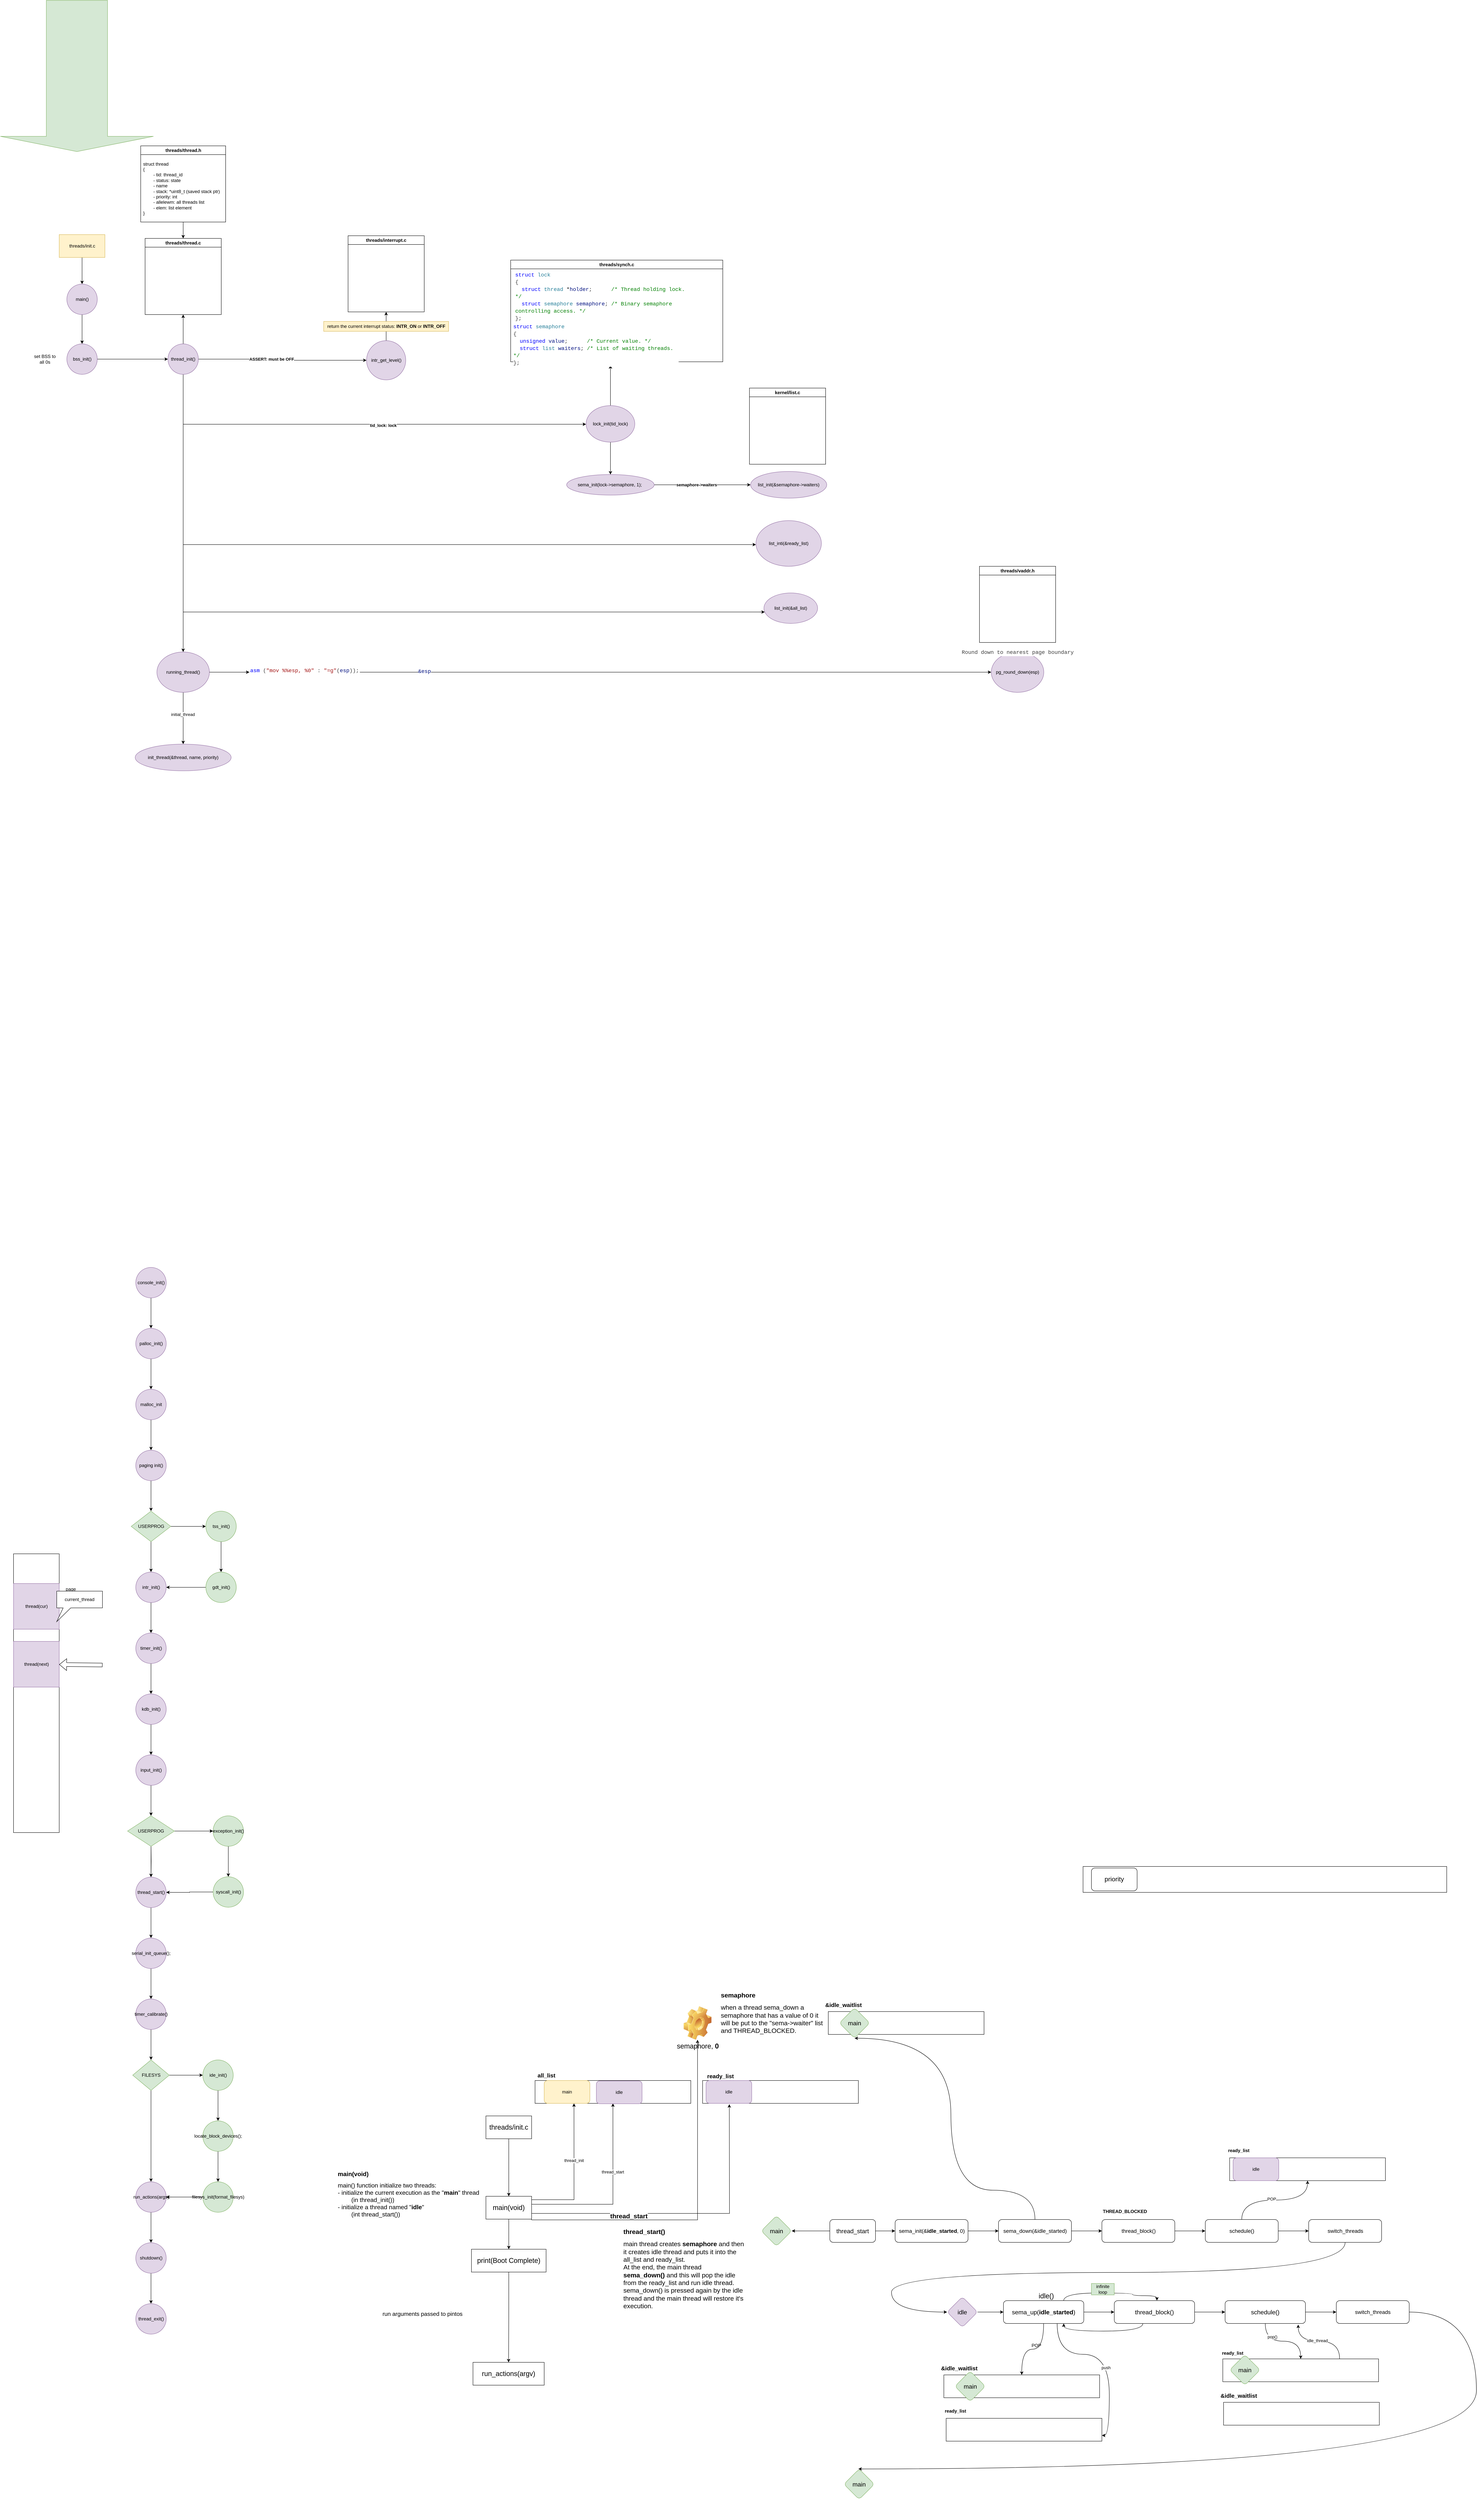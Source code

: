 <mxfile version="23.1.6" type="github">
  <diagram name="Page-1" id="PcCjMO9r_Gs7wmwGxHoW">
    <mxGraphModel dx="1126" dy="2634" grid="0" gridSize="10" guides="1" tooltips="1" connect="1" arrows="1" fold="1" page="1" pageScale="1" pageWidth="850" pageHeight="1100" math="0" shadow="0">
      <root>
        <mxCell id="0" />
        <mxCell id="1" parent="0" />
        <mxCell id="FCGbuUScSJxh_kCyRAzt-3" value="" style="edgeStyle=orthogonalEdgeStyle;rounded=0;orthogonalLoop=1;jettySize=auto;html=1;" parent="1" source="FCGbuUScSJxh_kCyRAzt-1" target="FCGbuUScSJxh_kCyRAzt-2" edge="1">
          <mxGeometry relative="1" as="geometry" />
        </mxCell>
        <mxCell id="FCGbuUScSJxh_kCyRAzt-1" value="threads/init.c" style="rounded=0;whiteSpace=wrap;html=1;fillColor=#fff2cc;strokeColor=#d6b656;" parent="1" vertex="1">
          <mxGeometry x="223.5" y="140" width="120" height="60" as="geometry" />
        </mxCell>
        <mxCell id="FCGbuUScSJxh_kCyRAzt-14" value="" style="edgeStyle=orthogonalEdgeStyle;rounded=0;orthogonalLoop=1;jettySize=auto;html=1;" parent="1" source="FCGbuUScSJxh_kCyRAzt-2" target="FCGbuUScSJxh_kCyRAzt-4" edge="1">
          <mxGeometry relative="1" as="geometry" />
        </mxCell>
        <mxCell id="FCGbuUScSJxh_kCyRAzt-2" value="main()" style="ellipse;whiteSpace=wrap;html=1;rounded=0;fillColor=#e1d5e7;strokeColor=#9673a6;" parent="1" vertex="1">
          <mxGeometry x="243.5" y="270" width="80" height="80" as="geometry" />
        </mxCell>
        <mxCell id="FCGbuUScSJxh_kCyRAzt-15" value="" style="edgeStyle=orthogonalEdgeStyle;rounded=0;orthogonalLoop=1;jettySize=auto;html=1;" parent="1" source="FCGbuUScSJxh_kCyRAzt-4" target="FCGbuUScSJxh_kCyRAzt-10" edge="1">
          <mxGeometry relative="1" as="geometry" />
        </mxCell>
        <mxCell id="FCGbuUScSJxh_kCyRAzt-4" value="bss_init()" style="ellipse;whiteSpace=wrap;html=1;rounded=0;fillColor=#e1d5e7;strokeColor=#9673a6;" parent="1" vertex="1">
          <mxGeometry x="243.5" y="427" width="80" height="80" as="geometry" />
        </mxCell>
        <mxCell id="FCGbuUScSJxh_kCyRAzt-72" value="" style="edgeStyle=orthogonalEdgeStyle;rounded=0;orthogonalLoop=1;jettySize=auto;html=1;" parent="1" source="FCGbuUScSJxh_kCyRAzt-10" target="FCGbuUScSJxh_kCyRAzt-71" edge="1">
          <mxGeometry relative="1" as="geometry" />
        </mxCell>
        <mxCell id="oeegqw06y8uUcV3aV6wq-14" value="ASSERT: must be OFF" style="edgeLabel;html=1;align=center;verticalAlign=middle;resizable=0;points=[];fontStyle=1" parent="FCGbuUScSJxh_kCyRAzt-72" vertex="1" connectable="0">
          <mxGeometry x="-0.139" relative="1" as="geometry">
            <mxPoint as="offset" />
          </mxGeometry>
        </mxCell>
        <mxCell id="oeegqw06y8uUcV3aV6wq-12" style="edgeStyle=orthogonalEdgeStyle;rounded=0;orthogonalLoop=1;jettySize=auto;html=1;entryX=0.5;entryY=1;entryDx=0;entryDy=0;" parent="1" source="FCGbuUScSJxh_kCyRAzt-10" target="oeegqw06y8uUcV3aV6wq-1" edge="1">
          <mxGeometry relative="1" as="geometry" />
        </mxCell>
        <mxCell id="oeegqw06y8uUcV3aV6wq-17" value="" style="edgeStyle=orthogonalEdgeStyle;rounded=0;orthogonalLoop=1;jettySize=auto;html=1;" parent="1" source="FCGbuUScSJxh_kCyRAzt-10" target="oeegqw06y8uUcV3aV6wq-16" edge="1">
          <mxGeometry relative="1" as="geometry">
            <Array as="points">
              <mxPoint x="549" y="638" />
            </Array>
          </mxGeometry>
        </mxCell>
        <mxCell id="oeegqw06y8uUcV3aV6wq-19" value="tid_lock: lock" style="edgeLabel;html=1;align=center;verticalAlign=middle;resizable=0;points=[];fontStyle=1" parent="oeegqw06y8uUcV3aV6wq-17" vertex="1" connectable="0">
          <mxGeometry x="0.105" y="-3" relative="1" as="geometry">
            <mxPoint x="-1" as="offset" />
          </mxGeometry>
        </mxCell>
        <mxCell id="oeegqw06y8uUcV3aV6wq-35" value="" style="edgeStyle=orthogonalEdgeStyle;rounded=0;orthogonalLoop=1;jettySize=auto;html=1;" parent="1" source="FCGbuUScSJxh_kCyRAzt-10" target="oeegqw06y8uUcV3aV6wq-34" edge="1">
          <mxGeometry relative="1" as="geometry">
            <Array as="points">
              <mxPoint x="549" y="954" />
            </Array>
          </mxGeometry>
        </mxCell>
        <mxCell id="oeegqw06y8uUcV3aV6wq-40" value="" style="edgeStyle=orthogonalEdgeStyle;rounded=0;orthogonalLoop=1;jettySize=auto;html=1;" parent="1" source="FCGbuUScSJxh_kCyRAzt-10" target="oeegqw06y8uUcV3aV6wq-39" edge="1">
          <mxGeometry relative="1" as="geometry">
            <Array as="points">
              <mxPoint x="549" y="1131" />
            </Array>
          </mxGeometry>
        </mxCell>
        <mxCell id="oeegqw06y8uUcV3aV6wq-42" value="" style="edgeStyle=orthogonalEdgeStyle;rounded=0;orthogonalLoop=1;jettySize=auto;html=1;" parent="1" source="FCGbuUScSJxh_kCyRAzt-10" target="oeegqw06y8uUcV3aV6wq-41" edge="1">
          <mxGeometry relative="1" as="geometry" />
        </mxCell>
        <mxCell id="oeegqw06y8uUcV3aV6wq-44" value="" style="edgeStyle=orthogonalEdgeStyle;rounded=0;orthogonalLoop=1;jettySize=auto;html=1;" parent="1" source="FCGbuUScSJxh_kCyRAzt-10" target="oeegqw06y8uUcV3aV6wq-43" edge="1">
          <mxGeometry relative="1" as="geometry" />
        </mxCell>
        <mxCell id="oeegqw06y8uUcV3aV6wq-45" value="initial_thread" style="edgeLabel;html=1;align=center;verticalAlign=middle;resizable=0;points=[];" parent="oeegqw06y8uUcV3aV6wq-44" vertex="1" connectable="0">
          <mxGeometry x="0.838" y="-1" relative="1" as="geometry">
            <mxPoint as="offset" />
          </mxGeometry>
        </mxCell>
        <mxCell id="FCGbuUScSJxh_kCyRAzt-10" value="thread_init()" style="ellipse;whiteSpace=wrap;html=1;rounded=0;fillColor=#e1d5e7;strokeColor=#9673a6;" parent="1" vertex="1">
          <mxGeometry x="509" y="427" width="80" height="80" as="geometry" />
        </mxCell>
        <mxCell id="FCGbuUScSJxh_kCyRAzt-18" value="" style="edgeStyle=orthogonalEdgeStyle;rounded=0;orthogonalLoop=1;jettySize=auto;html=1;" parent="1" source="FCGbuUScSJxh_kCyRAzt-12" target="FCGbuUScSJxh_kCyRAzt-17" edge="1">
          <mxGeometry relative="1" as="geometry" />
        </mxCell>
        <mxCell id="FCGbuUScSJxh_kCyRAzt-12" value="console_init()" style="ellipse;whiteSpace=wrap;html=1;rounded=0;direction=south;fillColor=#e1d5e7;strokeColor=#9673a6;" parent="1" vertex="1">
          <mxGeometry x="424.5" y="2852" width="80" height="80" as="geometry" />
        </mxCell>
        <mxCell id="FCGbuUScSJxh_kCyRAzt-20" value="" style="edgeStyle=orthogonalEdgeStyle;rounded=0;orthogonalLoop=1;jettySize=auto;html=1;" parent="1" source="FCGbuUScSJxh_kCyRAzt-17" target="FCGbuUScSJxh_kCyRAzt-19" edge="1">
          <mxGeometry relative="1" as="geometry" />
        </mxCell>
        <mxCell id="FCGbuUScSJxh_kCyRAzt-17" value="palloc_init()" style="ellipse;whiteSpace=wrap;html=1;rounded=0;fillColor=#e1d5e7;strokeColor=#9673a6;" parent="1" vertex="1">
          <mxGeometry x="424.5" y="3012" width="80" height="80" as="geometry" />
        </mxCell>
        <mxCell id="FCGbuUScSJxh_kCyRAzt-22" value="" style="edgeStyle=orthogonalEdgeStyle;rounded=0;orthogonalLoop=1;jettySize=auto;html=1;" parent="1" source="FCGbuUScSJxh_kCyRAzt-19" target="FCGbuUScSJxh_kCyRAzt-21" edge="1">
          <mxGeometry relative="1" as="geometry" />
        </mxCell>
        <mxCell id="FCGbuUScSJxh_kCyRAzt-19" value="malloc_init" style="ellipse;whiteSpace=wrap;html=1;rounded=0;fillColor=#e1d5e7;strokeColor=#9673a6;" parent="1" vertex="1">
          <mxGeometry x="424.5" y="3172" width="80" height="80" as="geometry" />
        </mxCell>
        <mxCell id="FCGbuUScSJxh_kCyRAzt-24" value="" style="edgeStyle=orthogonalEdgeStyle;rounded=0;orthogonalLoop=1;jettySize=auto;html=1;" parent="1" source="FCGbuUScSJxh_kCyRAzt-21" target="FCGbuUScSJxh_kCyRAzt-23" edge="1">
          <mxGeometry relative="1" as="geometry" />
        </mxCell>
        <mxCell id="FCGbuUScSJxh_kCyRAzt-21" value="paging init()" style="ellipse;whiteSpace=wrap;html=1;rounded=0;fillColor=#e1d5e7;strokeColor=#9673a6;" parent="1" vertex="1">
          <mxGeometry x="424.5" y="3332" width="80" height="80" as="geometry" />
        </mxCell>
        <mxCell id="FCGbuUScSJxh_kCyRAzt-26" value="" style="edgeStyle=orthogonalEdgeStyle;rounded=0;orthogonalLoop=1;jettySize=auto;html=1;" parent="1" source="FCGbuUScSJxh_kCyRAzt-23" target="FCGbuUScSJxh_kCyRAzt-25" edge="1">
          <mxGeometry relative="1" as="geometry" />
        </mxCell>
        <mxCell id="FCGbuUScSJxh_kCyRAzt-52" value="" style="edgeStyle=orthogonalEdgeStyle;rounded=0;orthogonalLoop=1;jettySize=auto;html=1;" parent="1" source="FCGbuUScSJxh_kCyRAzt-23" target="FCGbuUScSJxh_kCyRAzt-51" edge="1">
          <mxGeometry relative="1" as="geometry" />
        </mxCell>
        <mxCell id="FCGbuUScSJxh_kCyRAzt-23" value="USERPROG" style="rhombus;whiteSpace=wrap;html=1;rounded=0;fillColor=#d5e8d4;strokeColor=#82b366;" parent="1" vertex="1">
          <mxGeometry x="412.5" y="3492" width="104" height="80" as="geometry" />
        </mxCell>
        <mxCell id="FCGbuUScSJxh_kCyRAzt-28" value="" style="edgeStyle=orthogonalEdgeStyle;rounded=0;orthogonalLoop=1;jettySize=auto;html=1;" parent="1" source="FCGbuUScSJxh_kCyRAzt-25" target="FCGbuUScSJxh_kCyRAzt-27" edge="1">
          <mxGeometry relative="1" as="geometry" />
        </mxCell>
        <mxCell id="FCGbuUScSJxh_kCyRAzt-25" value="intr_init()" style="ellipse;whiteSpace=wrap;html=1;rounded=0;fillColor=#e1d5e7;strokeColor=#9673a6;" parent="1" vertex="1">
          <mxGeometry x="424.5" y="3652" width="80" height="80" as="geometry" />
        </mxCell>
        <mxCell id="FCGbuUScSJxh_kCyRAzt-30" value="" style="edgeStyle=orthogonalEdgeStyle;rounded=0;orthogonalLoop=1;jettySize=auto;html=1;" parent="1" source="FCGbuUScSJxh_kCyRAzt-27" target="FCGbuUScSJxh_kCyRAzt-29" edge="1">
          <mxGeometry relative="1" as="geometry" />
        </mxCell>
        <mxCell id="FCGbuUScSJxh_kCyRAzt-27" value="timer_init()" style="ellipse;whiteSpace=wrap;html=1;rounded=0;fillColor=#e1d5e7;strokeColor=#9673a6;" parent="1" vertex="1">
          <mxGeometry x="424.5" y="3812" width="80" height="80" as="geometry" />
        </mxCell>
        <mxCell id="FCGbuUScSJxh_kCyRAzt-32" value="" style="edgeStyle=orthogonalEdgeStyle;rounded=0;orthogonalLoop=1;jettySize=auto;html=1;" parent="1" source="FCGbuUScSJxh_kCyRAzt-29" target="FCGbuUScSJxh_kCyRAzt-31" edge="1">
          <mxGeometry relative="1" as="geometry" />
        </mxCell>
        <mxCell id="FCGbuUScSJxh_kCyRAzt-29" value="kdb_init()" style="ellipse;whiteSpace=wrap;html=1;rounded=0;fillColor=#e1d5e7;strokeColor=#9673a6;" parent="1" vertex="1">
          <mxGeometry x="424.5" y="3972" width="80" height="80" as="geometry" />
        </mxCell>
        <mxCell id="FCGbuUScSJxh_kCyRAzt-34" value="" style="edgeStyle=orthogonalEdgeStyle;rounded=0;orthogonalLoop=1;jettySize=auto;html=1;entryX=0.5;entryY=0;entryDx=0;entryDy=0;" parent="1" source="FCGbuUScSJxh_kCyRAzt-31" target="FCGbuUScSJxh_kCyRAzt-33" edge="1">
          <mxGeometry relative="1" as="geometry">
            <mxPoint x="464.5" y="4293" as="targetPoint" />
          </mxGeometry>
        </mxCell>
        <mxCell id="FCGbuUScSJxh_kCyRAzt-31" value="input_init()" style="ellipse;whiteSpace=wrap;html=1;rounded=0;fillColor=#e1d5e7;strokeColor=#9673a6;" parent="1" vertex="1">
          <mxGeometry x="424.5" y="4132" width="80" height="80" as="geometry" />
        </mxCell>
        <mxCell id="FCGbuUScSJxh_kCyRAzt-36" value="" style="edgeStyle=orthogonalEdgeStyle;rounded=0;orthogonalLoop=1;jettySize=auto;html=1;" parent="1" target="FCGbuUScSJxh_kCyRAzt-35" edge="1">
          <mxGeometry relative="1" as="geometry">
            <mxPoint x="464.5" y="4368" as="sourcePoint" />
          </mxGeometry>
        </mxCell>
        <mxCell id="FCGbuUScSJxh_kCyRAzt-49" value="" style="edgeStyle=orthogonalEdgeStyle;rounded=0;orthogonalLoop=1;jettySize=auto;html=1;exitX=0.5;exitY=1;exitDx=0;exitDy=0;" parent="1" source="FCGbuUScSJxh_kCyRAzt-33" target="FCGbuUScSJxh_kCyRAzt-35" edge="1">
          <mxGeometry relative="1" as="geometry" />
        </mxCell>
        <mxCell id="FCGbuUScSJxh_kCyRAzt-57" value="" style="edgeStyle=orthogonalEdgeStyle;rounded=0;orthogonalLoop=1;jettySize=auto;html=1;" parent="1" source="FCGbuUScSJxh_kCyRAzt-33" target="FCGbuUScSJxh_kCyRAzt-56" edge="1">
          <mxGeometry relative="1" as="geometry" />
        </mxCell>
        <mxCell id="FCGbuUScSJxh_kCyRAzt-33" value="USERPROG" style="rhombus;whiteSpace=wrap;html=1;rounded=0;fillColor=#d5e8d4;strokeColor=#82b366;" parent="1" vertex="1">
          <mxGeometry x="403" y="4292" width="123" height="80" as="geometry" />
        </mxCell>
        <mxCell id="FCGbuUScSJxh_kCyRAzt-38" value="" style="edgeStyle=orthogonalEdgeStyle;rounded=0;orthogonalLoop=1;jettySize=auto;html=1;" parent="1" source="FCGbuUScSJxh_kCyRAzt-35" target="FCGbuUScSJxh_kCyRAzt-37" edge="1">
          <mxGeometry relative="1" as="geometry" />
        </mxCell>
        <mxCell id="FCGbuUScSJxh_kCyRAzt-35" value="thread_start()" style="ellipse;whiteSpace=wrap;html=1;rounded=0;fillColor=#e1d5e7;strokeColor=#9673a6;" parent="1" vertex="1">
          <mxGeometry x="424.5" y="4453" width="80" height="80" as="geometry" />
        </mxCell>
        <mxCell id="FCGbuUScSJxh_kCyRAzt-40" value="" style="edgeStyle=orthogonalEdgeStyle;rounded=0;orthogonalLoop=1;jettySize=auto;html=1;" parent="1" source="FCGbuUScSJxh_kCyRAzt-37" target="FCGbuUScSJxh_kCyRAzt-39" edge="1">
          <mxGeometry relative="1" as="geometry" />
        </mxCell>
        <mxCell id="FCGbuUScSJxh_kCyRAzt-37" value="serial_init_queue();" style="ellipse;whiteSpace=wrap;html=1;rounded=0;fillColor=#e1d5e7;strokeColor=#9673a6;" parent="1" vertex="1">
          <mxGeometry x="424.5" y="4613" width="80" height="80" as="geometry" />
        </mxCell>
        <mxCell id="FCGbuUScSJxh_kCyRAzt-42" value="" style="edgeStyle=orthogonalEdgeStyle;rounded=0;orthogonalLoop=1;jettySize=auto;html=1;" parent="1" source="FCGbuUScSJxh_kCyRAzt-39" target="FCGbuUScSJxh_kCyRAzt-41" edge="1">
          <mxGeometry relative="1" as="geometry" />
        </mxCell>
        <mxCell id="FCGbuUScSJxh_kCyRAzt-39" value="timer_calibrate()" style="ellipse;whiteSpace=wrap;html=1;rounded=0;fillColor=#e1d5e7;strokeColor=#9673a6;" parent="1" vertex="1">
          <mxGeometry x="424.5" y="4773" width="80" height="80" as="geometry" />
        </mxCell>
        <mxCell id="FCGbuUScSJxh_kCyRAzt-44" value="" style="edgeStyle=orthogonalEdgeStyle;rounded=0;orthogonalLoop=1;jettySize=auto;html=1;" parent="1" source="FCGbuUScSJxh_kCyRAzt-41" target="FCGbuUScSJxh_kCyRAzt-43" edge="1">
          <mxGeometry relative="1" as="geometry" />
        </mxCell>
        <mxCell id="FCGbuUScSJxh_kCyRAzt-62" value="" style="edgeStyle=orthogonalEdgeStyle;rounded=0;orthogonalLoop=1;jettySize=auto;html=1;" parent="1" source="FCGbuUScSJxh_kCyRAzt-41" target="FCGbuUScSJxh_kCyRAzt-61" edge="1">
          <mxGeometry relative="1" as="geometry" />
        </mxCell>
        <mxCell id="FCGbuUScSJxh_kCyRAzt-41" value="FILESYS" style="rhombus;whiteSpace=wrap;html=1;rounded=0;fillColor=#d5e8d4;strokeColor=#82b366;" parent="1" vertex="1">
          <mxGeometry x="416.5" y="4933" width="96" height="80" as="geometry" />
        </mxCell>
        <mxCell id="FCGbuUScSJxh_kCyRAzt-46" value="" style="edgeStyle=orthogonalEdgeStyle;rounded=0;orthogonalLoop=1;jettySize=auto;html=1;" parent="1" source="FCGbuUScSJxh_kCyRAzt-43" target="FCGbuUScSJxh_kCyRAzt-45" edge="1">
          <mxGeometry relative="1" as="geometry" />
        </mxCell>
        <mxCell id="FCGbuUScSJxh_kCyRAzt-43" value="run_actions(args)" style="ellipse;whiteSpace=wrap;html=1;rounded=0;fillColor=#e1d5e7;strokeColor=#9673a6;" parent="1" vertex="1">
          <mxGeometry x="424.5" y="5253" width="80" height="80" as="geometry" />
        </mxCell>
        <mxCell id="FCGbuUScSJxh_kCyRAzt-48" value="" style="edgeStyle=orthogonalEdgeStyle;rounded=0;orthogonalLoop=1;jettySize=auto;html=1;" parent="1" source="FCGbuUScSJxh_kCyRAzt-45" target="FCGbuUScSJxh_kCyRAzt-47" edge="1">
          <mxGeometry relative="1" as="geometry" />
        </mxCell>
        <mxCell id="FCGbuUScSJxh_kCyRAzt-45" value="shutdown()" style="ellipse;whiteSpace=wrap;html=1;rounded=0;fillColor=#e1d5e7;strokeColor=#9673a6;" parent="1" vertex="1">
          <mxGeometry x="424.5" y="5413" width="80" height="80" as="geometry" />
        </mxCell>
        <mxCell id="FCGbuUScSJxh_kCyRAzt-47" value="thread_exit()" style="ellipse;whiteSpace=wrap;html=1;rounded=0;fillColor=#e1d5e7;strokeColor=#9673a6;" parent="1" vertex="1">
          <mxGeometry x="424.5" y="5573" width="80" height="80" as="geometry" />
        </mxCell>
        <mxCell id="FCGbuUScSJxh_kCyRAzt-54" value="" style="edgeStyle=orthogonalEdgeStyle;rounded=0;orthogonalLoop=1;jettySize=auto;html=1;" parent="1" source="FCGbuUScSJxh_kCyRAzt-51" target="FCGbuUScSJxh_kCyRAzt-53" edge="1">
          <mxGeometry relative="1" as="geometry" />
        </mxCell>
        <mxCell id="FCGbuUScSJxh_kCyRAzt-51" value="tss_init()" style="ellipse;whiteSpace=wrap;html=1;fillColor=#d5e8d4;strokeColor=#82b366;rounded=0;" parent="1" vertex="1">
          <mxGeometry x="608.5" y="3492" width="80" height="80" as="geometry" />
        </mxCell>
        <mxCell id="FCGbuUScSJxh_kCyRAzt-55" value="" style="edgeStyle=orthogonalEdgeStyle;rounded=0;orthogonalLoop=1;jettySize=auto;html=1;" parent="1" source="FCGbuUScSJxh_kCyRAzt-53" target="FCGbuUScSJxh_kCyRAzt-25" edge="1">
          <mxGeometry relative="1" as="geometry" />
        </mxCell>
        <mxCell id="FCGbuUScSJxh_kCyRAzt-53" value="gdt_init()" style="ellipse;whiteSpace=wrap;html=1;fillColor=#d5e8d4;strokeColor=#82b366;rounded=0;" parent="1" vertex="1">
          <mxGeometry x="608.5" y="3652" width="80" height="80" as="geometry" />
        </mxCell>
        <mxCell id="FCGbuUScSJxh_kCyRAzt-59" value="" style="edgeStyle=orthogonalEdgeStyle;rounded=0;orthogonalLoop=1;jettySize=auto;html=1;" parent="1" source="FCGbuUScSJxh_kCyRAzt-56" target="FCGbuUScSJxh_kCyRAzt-58" edge="1">
          <mxGeometry relative="1" as="geometry" />
        </mxCell>
        <mxCell id="FCGbuUScSJxh_kCyRAzt-56" value="exception_init()" style="ellipse;whiteSpace=wrap;html=1;fillColor=#d5e8d4;strokeColor=#82b366;rounded=0;" parent="1" vertex="1">
          <mxGeometry x="627.5" y="4292" width="80" height="80" as="geometry" />
        </mxCell>
        <mxCell id="FCGbuUScSJxh_kCyRAzt-60" style="edgeStyle=orthogonalEdgeStyle;rounded=0;orthogonalLoop=1;jettySize=auto;html=1;entryX=1;entryY=0.5;entryDx=0;entryDy=0;" parent="1" source="FCGbuUScSJxh_kCyRAzt-58" target="FCGbuUScSJxh_kCyRAzt-35" edge="1">
          <mxGeometry relative="1" as="geometry" />
        </mxCell>
        <mxCell id="FCGbuUScSJxh_kCyRAzt-58" value="syscall_init()" style="ellipse;whiteSpace=wrap;html=1;fillColor=#d5e8d4;strokeColor=#82b366;rounded=0;" parent="1" vertex="1">
          <mxGeometry x="627.5" y="4452" width="80" height="80" as="geometry" />
        </mxCell>
        <mxCell id="FCGbuUScSJxh_kCyRAzt-64" value="" style="edgeStyle=orthogonalEdgeStyle;rounded=0;orthogonalLoop=1;jettySize=auto;html=1;" parent="1" source="FCGbuUScSJxh_kCyRAzt-61" target="FCGbuUScSJxh_kCyRAzt-63" edge="1">
          <mxGeometry relative="1" as="geometry" />
        </mxCell>
        <mxCell id="FCGbuUScSJxh_kCyRAzt-61" value="ide_init()" style="ellipse;whiteSpace=wrap;html=1;fillColor=#d5e8d4;strokeColor=#82b366;rounded=0;" parent="1" vertex="1">
          <mxGeometry x="600.5" y="4933" width="80" height="80" as="geometry" />
        </mxCell>
        <mxCell id="FCGbuUScSJxh_kCyRAzt-66" value="" style="edgeStyle=orthogonalEdgeStyle;rounded=0;orthogonalLoop=1;jettySize=auto;html=1;" parent="1" source="FCGbuUScSJxh_kCyRAzt-63" target="FCGbuUScSJxh_kCyRAzt-65" edge="1">
          <mxGeometry relative="1" as="geometry" />
        </mxCell>
        <mxCell id="FCGbuUScSJxh_kCyRAzt-63" value="locate_block_devices();" style="ellipse;whiteSpace=wrap;html=1;fillColor=#d5e8d4;strokeColor=#82b366;rounded=0;" parent="1" vertex="1">
          <mxGeometry x="600.5" y="5093" width="80" height="80" as="geometry" />
        </mxCell>
        <mxCell id="FCGbuUScSJxh_kCyRAzt-67" style="edgeStyle=orthogonalEdgeStyle;rounded=0;orthogonalLoop=1;jettySize=auto;html=1;" parent="1" source="FCGbuUScSJxh_kCyRAzt-65" target="FCGbuUScSJxh_kCyRAzt-43" edge="1">
          <mxGeometry relative="1" as="geometry" />
        </mxCell>
        <mxCell id="FCGbuUScSJxh_kCyRAzt-65" value="filesys_init(format_filesys)" style="ellipse;whiteSpace=wrap;html=1;fillColor=#d5e8d4;strokeColor=#82b366;rounded=0;" parent="1" vertex="1">
          <mxGeometry x="600.5" y="5253" width="80" height="80" as="geometry" />
        </mxCell>
        <mxCell id="FCGbuUScSJxh_kCyRAzt-68" value="set BSS to all 0s" style="text;html=1;strokeColor=none;fillColor=none;align=center;verticalAlign=middle;whiteSpace=wrap;rounded=0;" parent="1" vertex="1">
          <mxGeometry x="156" y="452" width="60" height="30" as="geometry" />
        </mxCell>
        <mxCell id="oeegqw06y8uUcV3aV6wq-11" style="edgeStyle=orthogonalEdgeStyle;rounded=0;orthogonalLoop=1;jettySize=auto;html=1;entryX=0.5;entryY=1;entryDx=0;entryDy=0;" parent="1" source="FCGbuUScSJxh_kCyRAzt-71" target="oeegqw06y8uUcV3aV6wq-8" edge="1">
          <mxGeometry relative="1" as="geometry" />
        </mxCell>
        <mxCell id="FCGbuUScSJxh_kCyRAzt-71" value="intr_get_level()" style="ellipse;whiteSpace=wrap;html=1;fillColor=#e1d5e7;strokeColor=#9673a6;rounded=0;" parent="1" vertex="1">
          <mxGeometry x="1030.5" y="418.5" width="103" height="103" as="geometry" />
        </mxCell>
        <mxCell id="evXNw3xsBenlblHK8Nxz-1" value="" style="rounded=0;whiteSpace=wrap;html=1;" parent="1" vertex="1">
          <mxGeometry x="103.5" y="3604" width="120" height="732" as="geometry" />
        </mxCell>
        <mxCell id="evXNw3xsBenlblHK8Nxz-2" value="thread(cur)" style="whiteSpace=wrap;html=1;aspect=fixed;fillColor=#e1d5e7;strokeColor=#9673a6;" parent="1" vertex="1">
          <mxGeometry x="103.5" y="3682" width="120" height="120" as="geometry" />
        </mxCell>
        <mxCell id="evXNw3xsBenlblHK8Nxz-3" value="page" style="text;html=1;align=center;verticalAlign=middle;whiteSpace=wrap;rounded=0;" parent="1" vertex="1">
          <mxGeometry x="223.5" y="3682" width="60" height="30" as="geometry" />
        </mxCell>
        <mxCell id="evXNw3xsBenlblHK8Nxz-5" value="current_thread" style="shape=callout;whiteSpace=wrap;html=1;perimeter=calloutPerimeter;size=36;position=0.14;position2=0;" parent="1" vertex="1">
          <mxGeometry x="217" y="3702" width="120" height="80" as="geometry" />
        </mxCell>
        <mxCell id="evXNw3xsBenlblHK8Nxz-6" value="thread(next)" style="whiteSpace=wrap;html=1;aspect=fixed;fillColor=#e1d5e7;strokeColor=#9673a6;" parent="1" vertex="1">
          <mxGeometry x="103.5" y="3834" width="120" height="120" as="geometry" />
        </mxCell>
        <mxCell id="evXNw3xsBenlblHK8Nxz-7" value="" style="shape=flexArrow;endArrow=classic;html=1;rounded=0;" parent="1" target="evXNw3xsBenlblHK8Nxz-6" edge="1">
          <mxGeometry width="50" height="50" relative="1" as="geometry">
            <mxPoint x="337" y="3896" as="sourcePoint" />
            <mxPoint x="414" y="3958" as="targetPoint" />
          </mxGeometry>
        </mxCell>
        <mxCell id="oeegqw06y8uUcV3aV6wq-1" value="threads/thread.c" style="swimlane;whiteSpace=wrap;html=1;" parent="1" vertex="1">
          <mxGeometry x="449" y="150" width="200" height="200" as="geometry" />
        </mxCell>
        <mxCell id="oeegqw06y8uUcV3aV6wq-7" value="" style="edgeStyle=orthogonalEdgeStyle;rounded=0;orthogonalLoop=1;jettySize=auto;html=1;" parent="1" source="oeegqw06y8uUcV3aV6wq-4" target="oeegqw06y8uUcV3aV6wq-1" edge="1">
          <mxGeometry relative="1" as="geometry" />
        </mxCell>
        <mxCell id="oeegqw06y8uUcV3aV6wq-4" value="threads/thread.h" style="swimlane;whiteSpace=wrap;html=1;" parent="1" vertex="1">
          <mxGeometry x="437.5" y="-93" width="223" height="200" as="geometry" />
        </mxCell>
        <mxCell id="oeegqw06y8uUcV3aV6wq-5" value="struct thread&lt;br&gt;{&lt;br&gt;&lt;span style=&quot;white-space: pre;&quot;&gt;&#x9;&lt;/span&gt;- tid: thread_id&lt;br&gt;&lt;span style=&quot;white-space: pre;&quot;&gt;&#x9;&lt;/span&gt;- status: state&lt;br&gt;&lt;span style=&quot;white-space: pre;&quot;&gt;&#x9;&lt;/span&gt;- name&lt;br&gt;&lt;span style=&quot;white-space: pre;&quot;&gt;&#x9;&lt;/span&gt;- stack: *uint8_t (saved stack ptr)&lt;br&gt;&lt;span style=&quot;white-space: pre;&quot;&gt;&#x9;&lt;/span&gt;- priority: int&lt;br&gt;&lt;span style=&quot;white-space: pre;&quot;&gt;&#x9;&lt;/span&gt;- allelewm: all threads list&lt;br&gt;&lt;span style=&quot;white-space: pre;&quot;&gt;&#x9;&lt;/span&gt;- elem: list element&lt;br&gt;}" style="text;html=1;align=left;verticalAlign=middle;resizable=0;points=[];autosize=1;strokeColor=none;fillColor=none;" parent="oeegqw06y8uUcV3aV6wq-4" vertex="1">
          <mxGeometry x="4" y="34" width="219" height="156" as="geometry" />
        </mxCell>
        <mxCell id="oeegqw06y8uUcV3aV6wq-8" value="threads/interrupt.c" style="swimlane;whiteSpace=wrap;html=1;startSize=23;" parent="1" vertex="1">
          <mxGeometry x="982" y="143" width="200" height="200" as="geometry" />
        </mxCell>
        <mxCell id="oeegqw06y8uUcV3aV6wq-13" value="return the current interrupt status: &lt;b&gt;INTR_ON &lt;/b&gt;or &lt;b&gt;INTR_OFF&lt;/b&gt;" style="text;html=1;align=center;verticalAlign=middle;resizable=0;points=[];autosize=1;strokeColor=#d6b656;fillColor=#fff2cc;" parent="1" vertex="1">
          <mxGeometry x="918" y="368" width="328" height="26" as="geometry" />
        </mxCell>
        <mxCell id="oeegqw06y8uUcV3aV6wq-21" value="" style="edgeStyle=orthogonalEdgeStyle;rounded=0;orthogonalLoop=1;jettySize=auto;html=1;" parent="1" source="oeegqw06y8uUcV3aV6wq-16" target="oeegqw06y8uUcV3aV6wq-20" edge="1">
          <mxGeometry relative="1" as="geometry" />
        </mxCell>
        <mxCell id="oeegqw06y8uUcV3aV6wq-33" value="" style="edgeStyle=orthogonalEdgeStyle;rounded=0;orthogonalLoop=1;jettySize=auto;html=1;" parent="1" source="oeegqw06y8uUcV3aV6wq-16" target="oeegqw06y8uUcV3aV6wq-32" edge="1">
          <mxGeometry relative="1" as="geometry">
            <mxPoint x="1676" y="515" as="targetPoint" />
            <Array as="points">
              <mxPoint x="1671" y="506" />
              <mxPoint x="1671" y="506" />
            </Array>
          </mxGeometry>
        </mxCell>
        <mxCell id="oeegqw06y8uUcV3aV6wq-16" value="lock_init(tid_lock)" style="ellipse;whiteSpace=wrap;html=1;fillColor=#e1d5e7;strokeColor=#9673a6;rounded=0;" parent="1" vertex="1">
          <mxGeometry x="1607" y="589" width="128" height="96" as="geometry" />
        </mxCell>
        <mxCell id="oeegqw06y8uUcV3aV6wq-18" value="threads/synch.c" style="swimlane;whiteSpace=wrap;html=1;" parent="1" vertex="1">
          <mxGeometry x="1409" y="207" width="557" height="267" as="geometry" />
        </mxCell>
        <mxCell id="oeegqw06y8uUcV3aV6wq-30" value="&lt;div style=&quot;color: rgb(59, 59, 59); background-color: rgb(255, 255, 255); font-family: Consolas, &amp;quot;Courier New&amp;quot;, monospace; font-weight: normal; font-size: 14px; line-height: 19px;&quot;&gt;&lt;div&gt;&lt;span style=&quot;color: #0000ff;&quot;&gt;struct&lt;/span&gt;&lt;span style=&quot;color: #3b3b3b;&quot;&gt; &lt;/span&gt;&lt;span style=&quot;color: #267f99;&quot;&gt;lock&lt;/span&gt;&lt;/div&gt;&lt;div&gt;&lt;span style=&quot;color: #3b3b3b;&quot;&gt;{&lt;/span&gt;&lt;/div&gt;&lt;div&gt;&lt;span style=&quot;color: #3b3b3b;&quot;&gt;&amp;nbsp; &lt;/span&gt;&lt;span style=&quot;color: #0000ff;&quot;&gt;struct&lt;/span&gt;&lt;span style=&quot;color: #3b3b3b;&quot;&gt; &lt;/span&gt;&lt;span style=&quot;color: #267f99;&quot;&gt;thread&lt;/span&gt;&lt;span style=&quot;color: #3b3b3b;&quot;&gt; &lt;/span&gt;&lt;span style=&quot;color: #000000;&quot;&gt;*&lt;/span&gt;&lt;span style=&quot;color: #001080;&quot;&gt;holder&lt;/span&gt;&lt;span style=&quot;color: #3b3b3b;&quot;&gt;;&lt;/span&gt;&lt;span style=&quot;color: #008000;&quot;&gt; &amp;nbsp; &amp;nbsp; &amp;nbsp;/* Thread holding lock. */&lt;/span&gt;&lt;/div&gt;&lt;div&gt;&lt;span style=&quot;color: #3b3b3b;&quot;&gt;&amp;nbsp; &lt;/span&gt;&lt;span style=&quot;color: #0000ff;&quot;&gt;struct&lt;/span&gt;&lt;span style=&quot;color: #3b3b3b;&quot;&gt; &lt;/span&gt;&lt;span style=&quot;color: #267f99;&quot;&gt;semaphore&lt;/span&gt;&lt;span style=&quot;color: #3b3b3b;&quot;&gt; &lt;/span&gt;&lt;span style=&quot;color: #001080;&quot;&gt;semaphore&lt;/span&gt;&lt;span style=&quot;color: #3b3b3b;&quot;&gt;;&lt;/span&gt;&lt;span style=&quot;color: #008000;&quot;&gt; /* Binary semaphore controlling access. */&lt;/span&gt;&lt;/div&gt;&lt;div&gt;&lt;span style=&quot;color: #3b3b3b;&quot;&gt;};&lt;/span&gt;&lt;/div&gt;&lt;/div&gt;" style="text;whiteSpace=wrap;html=1;" parent="oeegqw06y8uUcV3aV6wq-18" vertex="1">
          <mxGeometry x="10" y="23" width="472" height="136" as="geometry" />
        </mxCell>
        <mxCell id="oeegqw06y8uUcV3aV6wq-32" value="&lt;div style=&quot;color: rgb(59, 59, 59); background-color: rgb(255, 255, 255); font-family: Consolas, &amp;quot;Courier New&amp;quot;, monospace; font-weight: normal; font-size: 14px; line-height: 19px;&quot;&gt;&lt;div&gt;&lt;span style=&quot;color: #0000ff;&quot;&gt;struct&lt;/span&gt;&lt;span style=&quot;color: #3b3b3b;&quot;&gt; &lt;/span&gt;&lt;span style=&quot;color: #267f99;&quot;&gt;semaphore&lt;/span&gt;&lt;/div&gt;&lt;div&gt;&lt;span style=&quot;color: #3b3b3b;&quot;&gt;{&lt;/span&gt;&lt;/div&gt;&lt;div&gt;&lt;span style=&quot;color: #3b3b3b;&quot;&gt;&amp;nbsp; &lt;/span&gt;&lt;span style=&quot;color: #0000ff;&quot;&gt;unsigned&lt;/span&gt;&lt;span style=&quot;color: #3b3b3b;&quot;&gt; &lt;/span&gt;&lt;span style=&quot;color: #001080;&quot;&gt;value&lt;/span&gt;&lt;span style=&quot;color: #3b3b3b;&quot;&gt;;&lt;/span&gt;&lt;span style=&quot;color: #008000;&quot;&gt; &amp;nbsp; &amp;nbsp; &amp;nbsp;/* Current value. */&lt;/span&gt;&lt;/div&gt;&lt;div&gt;&lt;span style=&quot;color: #3b3b3b;&quot;&gt;&amp;nbsp; &lt;/span&gt;&lt;span style=&quot;color: #0000ff;&quot;&gt;struct&lt;/span&gt;&lt;span style=&quot;color: #3b3b3b;&quot;&gt; &lt;/span&gt;&lt;span style=&quot;color: #267f99;&quot;&gt;list&lt;/span&gt;&lt;span style=&quot;color: #3b3b3b;&quot;&gt; &lt;/span&gt;&lt;span style=&quot;color: #001080;&quot;&gt;waiters&lt;/span&gt;&lt;span style=&quot;color: #3b3b3b;&quot;&gt;;&lt;/span&gt;&lt;span style=&quot;color: #008000;&quot;&gt; /* List of waiting threads. */&lt;/span&gt;&lt;/div&gt;&lt;div&gt;&lt;span style=&quot;color: #3b3b3b;&quot;&gt;};&lt;/span&gt;&lt;/div&gt;&lt;/div&gt;" style="text;whiteSpace=wrap;html=1;" parent="oeegqw06y8uUcV3aV6wq-18" vertex="1">
          <mxGeometry x="4.996" y="158.999" width="436" height="117" as="geometry" />
        </mxCell>
        <mxCell id="oeegqw06y8uUcV3aV6wq-24" value="" style="edgeStyle=orthogonalEdgeStyle;rounded=0;orthogonalLoop=1;jettySize=auto;html=1;" parent="1" source="oeegqw06y8uUcV3aV6wq-20" target="oeegqw06y8uUcV3aV6wq-23" edge="1">
          <mxGeometry relative="1" as="geometry" />
        </mxCell>
        <mxCell id="oeegqw06y8uUcV3aV6wq-31" value="semaphore-&amp;gt;waiters" style="edgeLabel;html=1;align=center;verticalAlign=middle;resizable=0;points=[];fontStyle=1" parent="oeegqw06y8uUcV3aV6wq-24" vertex="1" connectable="0">
          <mxGeometry x="-0.196" y="-1" relative="1" as="geometry">
            <mxPoint x="9" y="-1" as="offset" />
          </mxGeometry>
        </mxCell>
        <mxCell id="oeegqw06y8uUcV3aV6wq-20" value="sema_init(lock-&amp;gt;semaphore, 1);&amp;nbsp;" style="ellipse;whiteSpace=wrap;html=1;fillColor=#e1d5e7;strokeColor=#9673a6;rounded=0;" parent="1" vertex="1">
          <mxGeometry x="1556" y="770" width="230" height="54" as="geometry" />
        </mxCell>
        <mxCell id="oeegqw06y8uUcV3aV6wq-23" value="list_init(&amp;amp;semaphore-&amp;gt;waiters)" style="ellipse;whiteSpace=wrap;html=1;fillColor=#e1d5e7;strokeColor=#9673a6;rounded=0;" parent="1" vertex="1">
          <mxGeometry x="2039" y="762" width="200" height="70" as="geometry" />
        </mxCell>
        <mxCell id="oeegqw06y8uUcV3aV6wq-26" value="kernel/list.c" style="swimlane;whiteSpace=wrap;html=1;" parent="1" vertex="1">
          <mxGeometry x="2036" y="543" width="200" height="200" as="geometry" />
        </mxCell>
        <mxCell id="oeegqw06y8uUcV3aV6wq-34" value="list_inti(&amp;amp;ready_list)" style="ellipse;whiteSpace=wrap;html=1;fillColor=#e1d5e7;strokeColor=#9673a6;rounded=0;" parent="1" vertex="1">
          <mxGeometry x="2053" y="891" width="172" height="120" as="geometry" />
        </mxCell>
        <mxCell id="oeegqw06y8uUcV3aV6wq-37" value="" style="html=1;shadow=0;dashed=0;align=center;verticalAlign=middle;shape=mxgraph.arrows2.arrow;dy=0.6;dx=40;direction=south;notch=0;fillColor=#d5e8d4;strokeColor=#82b366;" parent="1" vertex="1">
          <mxGeometry x="69" y="-475" width="402" height="397" as="geometry" />
        </mxCell>
        <mxCell id="oeegqw06y8uUcV3aV6wq-39" value="list_init(&amp;amp;all_list)" style="ellipse;whiteSpace=wrap;html=1;fillColor=#e1d5e7;strokeColor=#9673a6;rounded=0;" parent="1" vertex="1">
          <mxGeometry x="2074" y="1081" width="141" height="80" as="geometry" />
        </mxCell>
        <mxCell id="oeegqw06y8uUcV3aV6wq-47" value="" style="edgeStyle=orthogonalEdgeStyle;rounded=0;orthogonalLoop=1;jettySize=auto;html=1;" parent="1" source="oeegqw06y8uUcV3aV6wq-49" target="oeegqw06y8uUcV3aV6wq-46" edge="1">
          <mxGeometry relative="1" as="geometry" />
        </mxCell>
        <mxCell id="oeegqw06y8uUcV3aV6wq-41" value="running_thread()" style="ellipse;whiteSpace=wrap;html=1;fillColor=#e1d5e7;strokeColor=#9673a6;rounded=0;" parent="1" vertex="1">
          <mxGeometry x="480" y="1236" width="138" height="106" as="geometry" />
        </mxCell>
        <mxCell id="oeegqw06y8uUcV3aV6wq-43" value="init_thread(&amp;amp;thread, name, priority)" style="ellipse;whiteSpace=wrap;html=1;fillColor=#e1d5e7;strokeColor=#9673a6;rounded=0;" parent="1" vertex="1">
          <mxGeometry x="423" y="1478" width="252" height="70" as="geometry" />
        </mxCell>
        <mxCell id="oeegqw06y8uUcV3aV6wq-46" value="pg_round_down(esp)" style="ellipse;whiteSpace=wrap;html=1;fillColor=#e1d5e7;strokeColor=#9673a6;rounded=0;" parent="1" vertex="1">
          <mxGeometry x="2671" y="1236" width="138" height="106" as="geometry" />
        </mxCell>
        <mxCell id="oeegqw06y8uUcV3aV6wq-50" value="" style="edgeStyle=orthogonalEdgeStyle;rounded=0;orthogonalLoop=1;jettySize=auto;html=1;" parent="1" source="oeegqw06y8uUcV3aV6wq-41" target="oeegqw06y8uUcV3aV6wq-49" edge="1">
          <mxGeometry relative="1" as="geometry">
            <mxPoint x="618" y="1289" as="sourcePoint" />
            <mxPoint x="2671" y="1289" as="targetPoint" />
          </mxGeometry>
        </mxCell>
        <mxCell id="oeegqw06y8uUcV3aV6wq-49" value="&lt;div style=&quot;color: rgb(59, 59, 59); background-color: rgb(255, 255, 255); font-family: Consolas, &amp;quot;Courier New&amp;quot;, monospace; font-weight: normal; font-size: 14px; line-height: 19px;&quot;&gt;&lt;div&gt;&lt;span style=&quot;color: #0000ff;&quot;&gt;asm&lt;/span&gt;&lt;span style=&quot;color: #3b3b3b;&quot;&gt; (&lt;/span&gt;&lt;span style=&quot;color: #a31515;&quot;&gt;&quot;&lt;/span&gt;&lt;span style=&quot;color: #a31515;&quot;&gt;mov %%esp, %0&lt;/span&gt;&lt;span style=&quot;color: #a31515;&quot;&gt;&quot;&lt;/span&gt;&lt;span style=&quot;color: #3b3b3b;&quot;&gt; : &lt;/span&gt;&lt;span style=&quot;color: #a31515;&quot;&gt;&quot;&lt;/span&gt;&lt;span style=&quot;color: #a31515;&quot;&gt;=g&lt;/span&gt;&lt;span style=&quot;color: #a31515;&quot;&gt;&quot;&lt;/span&gt;&lt;span style=&quot;color: #3b3b3b;&quot;&gt;(&lt;/span&gt;&lt;span style=&quot;color: #001080;&quot;&gt;esp&lt;/span&gt;&lt;span style=&quot;color: #3b3b3b;&quot;&gt;));&lt;/span&gt;&lt;/div&gt;&lt;/div&gt;" style="text;whiteSpace=wrap;html=1;" parent="1" vertex="1">
          <mxGeometry x="723.001" y="1268.503" width="290" height="41" as="geometry" />
        </mxCell>
        <mxCell id="oeegqw06y8uUcV3aV6wq-51" value="&lt;div style=&quot;color: rgb(59, 59, 59); background-color: rgb(255, 255, 255); font-family: Consolas, &amp;quot;Courier New&amp;quot;, monospace; font-weight: normal; font-size: 14px; line-height: 19px;&quot;&gt;&lt;div&gt;&lt;span style=&quot;color: #001080;&quot;&gt;&amp;amp;esp&lt;/span&gt;&lt;/div&gt;&lt;/div&gt;" style="text;whiteSpace=wrap;html=1;" parent="1" vertex="1">
          <mxGeometry x="1163.998" y="1270.996" width="51" height="41" as="geometry" />
        </mxCell>
        <mxCell id="aXF0qhB628VG2bEIQYqS-1" value="threads/vaddr.h" style="swimlane;whiteSpace=wrap;html=1;" parent="1" vertex="1">
          <mxGeometry x="2640" y="1011" width="200" height="200" as="geometry" />
        </mxCell>
        <mxCell id="aXF0qhB628VG2bEIQYqS-2" value="&lt;div style=&quot;color: rgb(59, 59, 59); background-color: rgb(255, 255, 255); font-family: Consolas, &amp;quot;Courier New&amp;quot;, monospace; font-size: 14px; line-height: 19px;&quot;&gt;Round down to nearest page boundary&lt;/div&gt;" style="text;html=1;align=center;verticalAlign=middle;resizable=0;points=[];autosize=1;strokeColor=none;fillColor=none;" parent="1" vertex="1">
          <mxGeometry x="2596.5" y="1221" width="287" height="31" as="geometry" />
        </mxCell>
        <mxCell id="G287rVzxxnH9ejPlV_bV-4" value="" style="edgeStyle=orthogonalEdgeStyle;rounded=0;orthogonalLoop=1;jettySize=auto;html=1;" edge="1" parent="1" source="G287rVzxxnH9ejPlV_bV-2" target="G287rVzxxnH9ejPlV_bV-3">
          <mxGeometry relative="1" as="geometry" />
        </mxCell>
        <mxCell id="G287rVzxxnH9ejPlV_bV-2" value="threads/init.c" style="rounded=0;whiteSpace=wrap;html=1;fontSize=18;" vertex="1" parent="1">
          <mxGeometry x="1344" y="5080" width="120" height="60" as="geometry" />
        </mxCell>
        <mxCell id="G287rVzxxnH9ejPlV_bV-11" style="edgeStyle=orthogonalEdgeStyle;rounded=0;orthogonalLoop=1;jettySize=auto;html=1;entryX=0.25;entryY=1;entryDx=0;entryDy=0;" edge="1" parent="1" source="G287rVzxxnH9ejPlV_bV-3" target="G287rVzxxnH9ejPlV_bV-8">
          <mxGeometry relative="1" as="geometry">
            <Array as="points">
              <mxPoint x="1575" y="5300" />
            </Array>
          </mxGeometry>
        </mxCell>
        <mxCell id="G287rVzxxnH9ejPlV_bV-24" value="thread_init" style="edgeLabel;html=1;align=center;verticalAlign=middle;resizable=0;points=[];" vertex="1" connectable="0" parent="G287rVzxxnH9ejPlV_bV-11">
          <mxGeometry x="0.178" y="1" relative="1" as="geometry">
            <mxPoint as="offset" />
          </mxGeometry>
        </mxCell>
        <mxCell id="G287rVzxxnH9ejPlV_bV-12" style="edgeStyle=orthogonalEdgeStyle;rounded=0;orthogonalLoop=1;jettySize=auto;html=1;exitX=1;exitY=0.75;exitDx=0;exitDy=0;entryX=0.5;entryY=1;entryDx=0;entryDy=0;" edge="1" parent="1" source="G287rVzxxnH9ejPlV_bV-3" target="G287rVzxxnH9ejPlV_bV-8">
          <mxGeometry relative="1" as="geometry">
            <Array as="points">
              <mxPoint x="1464" y="5312" />
              <mxPoint x="1677" y="5312" />
            </Array>
          </mxGeometry>
        </mxCell>
        <mxCell id="G287rVzxxnH9ejPlV_bV-22" value="thread_start" style="edgeLabel;html=1;align=center;verticalAlign=middle;resizable=0;points=[];" vertex="1" connectable="0" parent="G287rVzxxnH9ejPlV_bV-12">
          <mxGeometry x="0.289" y="1" relative="1" as="geometry">
            <mxPoint y="1" as="offset" />
          </mxGeometry>
        </mxCell>
        <mxCell id="G287rVzxxnH9ejPlV_bV-17" style="edgeStyle=orthogonalEdgeStyle;rounded=0;orthogonalLoop=1;jettySize=auto;html=1;exitX=1;exitY=0.75;exitDx=0;exitDy=0;" edge="1" parent="1" source="G287rVzxxnH9ejPlV_bV-3">
          <mxGeometry relative="1" as="geometry">
            <mxPoint x="1983.111" y="5049.222" as="targetPoint" />
          </mxGeometry>
        </mxCell>
        <mxCell id="G287rVzxxnH9ejPlV_bV-23" value="thread_start" style="edgeLabel;html=1;align=center;verticalAlign=middle;resizable=0;points=[];fontSize=17;fontStyle=1" vertex="1" connectable="0" parent="G287rVzxxnH9ejPlV_bV-17">
          <mxGeometry x="-0.373" y="-1" relative="1" as="geometry">
            <mxPoint x="2" y="7" as="offset" />
          </mxGeometry>
        </mxCell>
        <mxCell id="G287rVzxxnH9ejPlV_bV-21" value="" style="edgeStyle=orthogonalEdgeStyle;rounded=0;orthogonalLoop=1;jettySize=auto;html=1;" edge="1" parent="1" source="G287rVzxxnH9ejPlV_bV-3" target="G287rVzxxnH9ejPlV_bV-20">
          <mxGeometry relative="1" as="geometry" />
        </mxCell>
        <mxCell id="G287rVzxxnH9ejPlV_bV-26" style="edgeStyle=orthogonalEdgeStyle;rounded=0;orthogonalLoop=1;jettySize=auto;html=1;exitX=1;exitY=0.75;exitDx=0;exitDy=0;entryX=0.5;entryY=1;entryDx=0;entryDy=0;" edge="1" parent="1" source="G287rVzxxnH9ejPlV_bV-3" target="G287rVzxxnH9ejPlV_bV-25">
          <mxGeometry relative="1" as="geometry">
            <mxPoint x="1895" y="5213" as="targetPoint" />
            <Array as="points">
              <mxPoint x="1464" y="5353" />
              <mxPoint x="1900" y="5353" />
            </Array>
          </mxGeometry>
        </mxCell>
        <mxCell id="G287rVzxxnH9ejPlV_bV-3" value="main(void)" style="rounded=0;whiteSpace=wrap;html=1;fontSize=18;" vertex="1" parent="1">
          <mxGeometry x="1344" y="5291" width="120" height="60" as="geometry" />
        </mxCell>
        <mxCell id="G287rVzxxnH9ejPlV_bV-6" value="&lt;h1 style=&quot;font-size: 16px;&quot;&gt;main(void)&lt;/h1&gt;&lt;div style=&quot;font-size: 16px;&quot;&gt;main() function initialize two threads:&lt;/div&gt;&lt;div style=&quot;font-size: 16px;&quot;&gt;- initialize the current execution as the &quot;&lt;b&gt;main&lt;/b&gt;&quot; thread&lt;/div&gt;&lt;div style=&quot;font-size: 16px;&quot;&gt;&lt;span style=&quot;white-space: pre;&quot;&gt;&#x9;&lt;/span&gt;(in thread_init())&lt;br&gt;&lt;/div&gt;&lt;div style=&quot;font-size: 16px;&quot;&gt;- initialize a thread named &quot;&lt;b&gt;idle&lt;/b&gt;&quot;&lt;/div&gt;&lt;div style=&quot;font-size: 16px;&quot;&gt;&lt;span style=&quot;white-space: pre;&quot;&gt;&#x9;&lt;/span&gt;(int thread_start())&lt;br&gt;&lt;/div&gt;" style="text;html=1;spacing=5;spacingTop=-20;whiteSpace=wrap;overflow=hidden;rounded=0;fontSize=16;" vertex="1" parent="1">
          <mxGeometry x="950" y="5222" width="385" height="137" as="geometry" />
        </mxCell>
        <mxCell id="G287rVzxxnH9ejPlV_bV-8" value="" style="rounded=0;whiteSpace=wrap;html=1;" vertex="1" parent="1">
          <mxGeometry x="1473" y="4987" width="409" height="60" as="geometry" />
        </mxCell>
        <mxCell id="G287rVzxxnH9ejPlV_bV-9" value="all_list" style="text;html=1;align=center;verticalAlign=middle;whiteSpace=wrap;rounded=0;fontSize=15;fontStyle=1" vertex="1" parent="1">
          <mxGeometry x="1473" y="4958" width="60" height="30" as="geometry" />
        </mxCell>
        <mxCell id="G287rVzxxnH9ejPlV_bV-13" value="main" style="rounded=1;whiteSpace=wrap;html=1;fillColor=#fff2cc;strokeColor=#d6b656;" vertex="1" parent="1">
          <mxGeometry x="1497" y="4987" width="120" height="60" as="geometry" />
        </mxCell>
        <mxCell id="G287rVzxxnH9ejPlV_bV-14" value="idle" style="rounded=1;whiteSpace=wrap;html=1;fillColor=#e1d5e7;strokeColor=#9673a6;" vertex="1" parent="1">
          <mxGeometry x="1634" y="4988" width="120" height="60" as="geometry" />
        </mxCell>
        <mxCell id="G287rVzxxnH9ejPlV_bV-15" value="" style="rounded=0;whiteSpace=wrap;html=1;" vertex="1" parent="1">
          <mxGeometry x="1913" y="4987" width="409" height="60" as="geometry" />
        </mxCell>
        <mxCell id="G287rVzxxnH9ejPlV_bV-16" value="ready_list" style="text;html=1;align=center;verticalAlign=middle;whiteSpace=wrap;rounded=0;fontSize=15;fontStyle=1" vertex="1" parent="1">
          <mxGeometry x="1930" y="4960" width="60" height="30" as="geometry" />
        </mxCell>
        <mxCell id="G287rVzxxnH9ejPlV_bV-18" value="idle" style="rounded=1;whiteSpace=wrap;html=1;fillColor=#e1d5e7;strokeColor=#9673a6;" vertex="1" parent="1">
          <mxGeometry x="1922" y="4987" width="120" height="60" as="geometry" />
        </mxCell>
        <mxCell id="G287rVzxxnH9ejPlV_bV-33" value="" style="edgeStyle=orthogonalEdgeStyle;rounded=0;orthogonalLoop=1;jettySize=auto;html=1;" edge="1" parent="1" source="G287rVzxxnH9ejPlV_bV-20" target="G287rVzxxnH9ejPlV_bV-32">
          <mxGeometry relative="1" as="geometry" />
        </mxCell>
        <mxCell id="G287rVzxxnH9ejPlV_bV-20" value="print(Boot Complete)" style="whiteSpace=wrap;html=1;fontSize=18;rounded=0;" vertex="1" parent="1">
          <mxGeometry x="1306" y="5430" width="196" height="60" as="geometry" />
        </mxCell>
        <mxCell id="G287rVzxxnH9ejPlV_bV-25" value="&lt;font style=&quot;font-size: 18px;&quot;&gt;semaphore, &lt;b&gt;0&lt;/b&gt;&lt;/font&gt;" style="shape=image;html=1;verticalLabelPosition=bottom;verticalAlign=top;imageAspect=0;image=img/clipart/Gear_128x128.png" vertex="1" parent="1">
          <mxGeometry x="1863" y="4792" width="73.33" height="88" as="geometry" />
        </mxCell>
        <mxCell id="G287rVzxxnH9ejPlV_bV-27" value="&lt;h1 style=&quot;font-size: 17px;&quot;&gt;thread_start()&lt;/h1&gt;&lt;div style=&quot;font-size: 17px;&quot;&gt;main thread creates &lt;b&gt;semaphore &lt;/b&gt;and then it creates idle thread and puts it into the all_list and ready_list.&lt;/div&gt;&lt;div style=&quot;font-size: 17px;&quot;&gt;At the end, the main thread &lt;b&gt;sema_down()&amp;nbsp;&lt;/b&gt;and this will pop the idle from the ready_list and run idle thread. sema_down() is pressed again by the idle thread and the main thread will restore it&#39;s execution.&lt;/div&gt;" style="text;html=1;spacing=5;spacingTop=-20;whiteSpace=wrap;overflow=hidden;rounded=0;strokeWidth=1;fontSize=17;" vertex="1" parent="1">
          <mxGeometry x="1700" y="5373.5" width="336" height="225.5" as="geometry" />
        </mxCell>
        <mxCell id="G287rVzxxnH9ejPlV_bV-30" value="&lt;h1 style=&quot;font-size: 17px;&quot;&gt;semaphore&lt;/h1&gt;&lt;div&gt;when a thread sema_down a semaphore that has a value of 0 it will be put to the &quot;sema-&amp;gt;waiter&quot; list and THREAD_BLOCKED.&lt;/div&gt;" style="text;html=1;spacing=5;spacingTop=-20;whiteSpace=wrap;overflow=hidden;rounded=0;strokeWidth=1;fontSize=17;" vertex="1" parent="1">
          <mxGeometry x="1956" y="4753" width="287" height="120" as="geometry" />
        </mxCell>
        <mxCell id="G287rVzxxnH9ejPlV_bV-32" value="run_actions(argv)" style="whiteSpace=wrap;html=1;fontSize=18;rounded=0;" vertex="1" parent="1">
          <mxGeometry x="1310" y="5727" width="187" height="60" as="geometry" />
        </mxCell>
        <mxCell id="G287rVzxxnH9ejPlV_bV-34" value="run arguments passed to pintos" style="text;html=1;align=center;verticalAlign=middle;resizable=0;points=[];autosize=1;strokeColor=none;fillColor=none;fontSize=15;" vertex="1" parent="1">
          <mxGeometry x="1063" y="5584" width="228" height="30" as="geometry" />
        </mxCell>
        <mxCell id="G287rVzxxnH9ejPlV_bV-39" value="" style="edgeStyle=orthogonalEdgeStyle;rounded=0;orthogonalLoop=1;jettySize=auto;html=1;" edge="1" parent="1" source="G287rVzxxnH9ejPlV_bV-37" target="G287rVzxxnH9ejPlV_bV-38">
          <mxGeometry relative="1" as="geometry" />
        </mxCell>
        <mxCell id="G287rVzxxnH9ejPlV_bV-43" value="" style="edgeStyle=orthogonalEdgeStyle;rounded=0;orthogonalLoop=1;jettySize=auto;html=1;" edge="1" parent="1" source="G287rVzxxnH9ejPlV_bV-37" target="G287rVzxxnH9ejPlV_bV-42">
          <mxGeometry relative="1" as="geometry" />
        </mxCell>
        <mxCell id="G287rVzxxnH9ejPlV_bV-37" value="thread_start" style="rounded=1;whiteSpace=wrap;html=1;fontSize=16;" vertex="1" parent="1">
          <mxGeometry x="2247" y="5352" width="120" height="60" as="geometry" />
        </mxCell>
        <mxCell id="G287rVzxxnH9ejPlV_bV-45" value="" style="edgeStyle=orthogonalEdgeStyle;rounded=0;orthogonalLoop=1;jettySize=auto;html=1;" edge="1" parent="1" source="G287rVzxxnH9ejPlV_bV-38" target="G287rVzxxnH9ejPlV_bV-44">
          <mxGeometry relative="1" as="geometry" />
        </mxCell>
        <mxCell id="G287rVzxxnH9ejPlV_bV-38" value="sema_init(&amp;amp;&lt;b&gt;idle_started&lt;/b&gt;, 0)" style="rounded=1;whiteSpace=wrap;html=1;fontSize=14;" vertex="1" parent="1">
          <mxGeometry x="2418.5" y="5352" width="191.5" height="60" as="geometry" />
        </mxCell>
        <mxCell id="G287rVzxxnH9ejPlV_bV-42" value="main" style="rhombus;whiteSpace=wrap;html=1;fontSize=16;rounded=1;fillColor=#d5e8d4;strokeColor=#82b366;" vertex="1" parent="1">
          <mxGeometry x="2067" y="5342" width="80" height="80" as="geometry" />
        </mxCell>
        <mxCell id="G287rVzxxnH9ejPlV_bV-51" value="" style="edgeStyle=orthogonalEdgeStyle;rounded=0;orthogonalLoop=1;jettySize=auto;html=1;" edge="1" parent="1" source="G287rVzxxnH9ejPlV_bV-44" target="G287rVzxxnH9ejPlV_bV-50">
          <mxGeometry relative="1" as="geometry" />
        </mxCell>
        <mxCell id="G287rVzxxnH9ejPlV_bV-54" style="rounded=0;orthogonalLoop=1;jettySize=auto;html=1;entryX=0.5;entryY=1;entryDx=0;entryDy=0;edgeStyle=orthogonalEdgeStyle;curved=1;exitX=0.5;exitY=0;exitDx=0;exitDy=0;" edge="1" parent="1" source="G287rVzxxnH9ejPlV_bV-44" target="G287rVzxxnH9ejPlV_bV-49">
          <mxGeometry relative="1" as="geometry">
            <Array as="points">
              <mxPoint x="2786" y="5275" />
              <mxPoint x="2565" y="5275" />
              <mxPoint x="2565" y="4876" />
            </Array>
          </mxGeometry>
        </mxCell>
        <mxCell id="G287rVzxxnH9ejPlV_bV-44" value="sema_down(&amp;amp;idle_started)" style="rounded=1;whiteSpace=wrap;html=1;fontSize=14;" vertex="1" parent="1">
          <mxGeometry x="2690" y="5352" width="191.5" height="60" as="geometry" />
        </mxCell>
        <mxCell id="G287rVzxxnH9ejPlV_bV-60" value="" style="edgeStyle=orthogonalEdgeStyle;rounded=0;orthogonalLoop=1;jettySize=auto;html=1;" edge="1" parent="1" source="G287rVzxxnH9ejPlV_bV-46" target="G287rVzxxnH9ejPlV_bV-59">
          <mxGeometry relative="1" as="geometry" />
        </mxCell>
        <mxCell id="G287rVzxxnH9ejPlV_bV-46" value="idle" style="rhombus;whiteSpace=wrap;html=1;fontSize=16;rounded=1;fillColor=#e1d5e7;strokeColor=#9673a6;" vertex="1" parent="1">
          <mxGeometry x="2555" y="5555" width="80" height="80" as="geometry" />
        </mxCell>
        <mxCell id="G287rVzxxnH9ejPlV_bV-47" value="" style="rounded=0;whiteSpace=wrap;html=1;" vertex="1" parent="1">
          <mxGeometry x="2243" y="4806" width="409" height="60" as="geometry" />
        </mxCell>
        <mxCell id="G287rVzxxnH9ejPlV_bV-48" value="&amp;amp;idle_waitlist" style="text;html=1;align=center;verticalAlign=middle;whiteSpace=wrap;rounded=0;fontSize=15;fontStyle=1" vertex="1" parent="1">
          <mxGeometry x="2253" y="4773" width="60" height="30" as="geometry" />
        </mxCell>
        <mxCell id="G287rVzxxnH9ejPlV_bV-49" value="main" style="rhombus;whiteSpace=wrap;html=1;fontSize=16;rounded=1;fillColor=#d5e8d4;strokeColor=#82b366;" vertex="1" parent="1">
          <mxGeometry x="2272" y="4796" width="80" height="80" as="geometry" />
        </mxCell>
        <mxCell id="G287rVzxxnH9ejPlV_bV-56" value="" style="edgeStyle=orthogonalEdgeStyle;rounded=0;orthogonalLoop=1;jettySize=auto;html=1;" edge="1" parent="1" source="G287rVzxxnH9ejPlV_bV-50" target="G287rVzxxnH9ejPlV_bV-55">
          <mxGeometry relative="1" as="geometry" />
        </mxCell>
        <mxCell id="G287rVzxxnH9ejPlV_bV-50" value="thread_block()" style="rounded=1;whiteSpace=wrap;html=1;fontSize=14;" vertex="1" parent="1">
          <mxGeometry x="2961.5" y="5352" width="191.5" height="60" as="geometry" />
        </mxCell>
        <mxCell id="G287rVzxxnH9ejPlV_bV-53" value="THREAD_BLOCKED" style="text;html=1;align=center;verticalAlign=middle;whiteSpace=wrap;rounded=0;fontStyle=1" vertex="1" parent="1">
          <mxGeometry x="2992" y="5316" width="60" height="30" as="geometry" />
        </mxCell>
        <mxCell id="G287rVzxxnH9ejPlV_bV-58" value="" style="edgeStyle=orthogonalEdgeStyle;rounded=0;orthogonalLoop=1;jettySize=auto;html=1;" edge="1" parent="1" source="G287rVzxxnH9ejPlV_bV-55" target="G287rVzxxnH9ejPlV_bV-57">
          <mxGeometry relative="1" as="geometry" />
        </mxCell>
        <mxCell id="G287rVzxxnH9ejPlV_bV-74" style="edgeStyle=orthogonalEdgeStyle;rounded=0;orthogonalLoop=1;jettySize=auto;html=1;curved=1;" edge="1" parent="1" source="G287rVzxxnH9ejPlV_bV-55" target="G287rVzxxnH9ejPlV_bV-72">
          <mxGeometry relative="1" as="geometry" />
        </mxCell>
        <mxCell id="G287rVzxxnH9ejPlV_bV-75" value="POP" style="edgeLabel;html=1;align=center;verticalAlign=middle;resizable=0;points=[];" vertex="1" connectable="0" parent="G287rVzxxnH9ejPlV_bV-74">
          <mxGeometry x="-0.061" y="3" relative="1" as="geometry">
            <mxPoint as="offset" />
          </mxGeometry>
        </mxCell>
        <mxCell id="G287rVzxxnH9ejPlV_bV-55" value="schedule()" style="rounded=1;whiteSpace=wrap;html=1;fontSize=14;" vertex="1" parent="1">
          <mxGeometry x="3233" y="5352" width="191.5" height="60" as="geometry" />
        </mxCell>
        <mxCell id="G287rVzxxnH9ejPlV_bV-65" style="edgeStyle=orthogonalEdgeStyle;rounded=0;orthogonalLoop=1;jettySize=auto;html=1;entryX=0;entryY=0.5;entryDx=0;entryDy=0;curved=1;" edge="1" parent="1" source="G287rVzxxnH9ejPlV_bV-57" target="G287rVzxxnH9ejPlV_bV-46">
          <mxGeometry relative="1" as="geometry">
            <Array as="points">
              <mxPoint x="3600" y="5491" />
              <mxPoint x="2409" y="5491" />
              <mxPoint x="2409" y="5595" />
            </Array>
          </mxGeometry>
        </mxCell>
        <mxCell id="G287rVzxxnH9ejPlV_bV-57" value="switch_threads" style="rounded=1;whiteSpace=wrap;html=1;fontSize=14;" vertex="1" parent="1">
          <mxGeometry x="3504.5" y="5352" width="191.5" height="60" as="geometry" />
        </mxCell>
        <mxCell id="G287rVzxxnH9ejPlV_bV-62" value="" style="edgeStyle=orthogonalEdgeStyle;rounded=0;orthogonalLoop=1;jettySize=auto;html=1;" edge="1" parent="1" source="G287rVzxxnH9ejPlV_bV-59" target="G287rVzxxnH9ejPlV_bV-61">
          <mxGeometry relative="1" as="geometry" />
        </mxCell>
        <mxCell id="G287rVzxxnH9ejPlV_bV-82" style="edgeStyle=orthogonalEdgeStyle;rounded=0;orthogonalLoop=1;jettySize=auto;html=1;entryX=0.5;entryY=0;entryDx=0;entryDy=0;curved=1;" edge="1" parent="1" source="G287rVzxxnH9ejPlV_bV-59" target="G287rVzxxnH9ejPlV_bV-79">
          <mxGeometry relative="1" as="geometry" />
        </mxCell>
        <mxCell id="G287rVzxxnH9ejPlV_bV-89" style="edgeStyle=orthogonalEdgeStyle;rounded=0;orthogonalLoop=1;jettySize=auto;html=1;exitX=0.75;exitY=0;exitDx=0;exitDy=0;curved=1;" edge="1" parent="1" source="G287rVzxxnH9ejPlV_bV-59">
          <mxGeometry relative="1" as="geometry">
            <mxPoint x="3106.026" y="5564.846" as="targetPoint" />
            <Array as="points">
              <mxPoint x="2861" y="5545" />
              <mxPoint x="3042" y="5545" />
              <mxPoint x="3042" y="5552" />
              <mxPoint x="3106" y="5552" />
            </Array>
          </mxGeometry>
        </mxCell>
        <mxCell id="G287rVzxxnH9ejPlV_bV-96" style="edgeStyle=orthogonalEdgeStyle;rounded=0;orthogonalLoop=1;jettySize=auto;html=1;entryX=1;entryY=0.75;entryDx=0;entryDy=0;curved=1;" edge="1" parent="1" source="G287rVzxxnH9ejPlV_bV-59" target="G287rVzxxnH9ejPlV_bV-77">
          <mxGeometry relative="1" as="geometry">
            <Array as="points">
              <mxPoint x="2844" y="5706" />
              <mxPoint x="2981" y="5706" />
              <mxPoint x="2981" y="5919" />
            </Array>
          </mxGeometry>
        </mxCell>
        <mxCell id="G287rVzxxnH9ejPlV_bV-97" value="push" style="edgeLabel;html=1;align=center;verticalAlign=middle;resizable=0;points=[];" vertex="1" connectable="0" parent="G287rVzxxnH9ejPlV_bV-96">
          <mxGeometry x="0.124" y="-9" relative="1" as="geometry">
            <mxPoint as="offset" />
          </mxGeometry>
        </mxCell>
        <mxCell id="G287rVzxxnH9ejPlV_bV-59" value="sema_up(&lt;b&gt;idle_started&lt;/b&gt;)" style="rounded=1;whiteSpace=wrap;html=1;fontSize=16;" vertex="1" parent="1">
          <mxGeometry x="2703" y="5565" width="211" height="60" as="geometry" />
        </mxCell>
        <mxCell id="G287rVzxxnH9ejPlV_bV-64" value="" style="edgeStyle=orthogonalEdgeStyle;rounded=0;orthogonalLoop=1;jettySize=auto;html=1;" edge="1" parent="1" source="G287rVzxxnH9ejPlV_bV-61" target="G287rVzxxnH9ejPlV_bV-63">
          <mxGeometry relative="1" as="geometry" />
        </mxCell>
        <mxCell id="G287rVzxxnH9ejPlV_bV-88" style="edgeStyle=orthogonalEdgeStyle;rounded=0;orthogonalLoop=1;jettySize=auto;html=1;entryX=0.75;entryY=1;entryDx=0;entryDy=0;curved=1;" edge="1" parent="1" source="G287rVzxxnH9ejPlV_bV-61" target="G287rVzxxnH9ejPlV_bV-59">
          <mxGeometry relative="1" as="geometry">
            <Array as="points">
              <mxPoint x="3069" y="5645" />
              <mxPoint x="2861" y="5645" />
            </Array>
          </mxGeometry>
        </mxCell>
        <mxCell id="G287rVzxxnH9ejPlV_bV-61" value="thread_block()" style="rounded=1;whiteSpace=wrap;html=1;fontSize=16;" vertex="1" parent="1">
          <mxGeometry x="2994" y="5565" width="211" height="60" as="geometry" />
        </mxCell>
        <mxCell id="G287rVzxxnH9ejPlV_bV-71" value="" style="edgeStyle=orthogonalEdgeStyle;rounded=0;orthogonalLoop=1;jettySize=auto;html=1;" edge="1" parent="1" source="G287rVzxxnH9ejPlV_bV-63" target="G287rVzxxnH9ejPlV_bV-70">
          <mxGeometry relative="1" as="geometry" />
        </mxCell>
        <mxCell id="G287rVzxxnH9ejPlV_bV-91" style="edgeStyle=orthogonalEdgeStyle;rounded=0;orthogonalLoop=1;jettySize=auto;html=1;curved=1;" edge="1" parent="1" source="G287rVzxxnH9ejPlV_bV-63" target="G287rVzxxnH9ejPlV_bV-84">
          <mxGeometry relative="1" as="geometry" />
        </mxCell>
        <mxCell id="G287rVzxxnH9ejPlV_bV-92" value="pop()" style="edgeLabel;html=1;align=center;verticalAlign=middle;resizable=0;points=[];" vertex="1" connectable="0" parent="G287rVzxxnH9ejPlV_bV-91">
          <mxGeometry x="-0.309" y="12" relative="1" as="geometry">
            <mxPoint as="offset" />
          </mxGeometry>
        </mxCell>
        <mxCell id="G287rVzxxnH9ejPlV_bV-63" value="schedule()" style="rounded=1;whiteSpace=wrap;html=1;fontSize=16;" vertex="1" parent="1">
          <mxGeometry x="3285" y="5565" width="211" height="60" as="geometry" />
        </mxCell>
        <mxCell id="G287rVzxxnH9ejPlV_bV-69" value="idle()" style="text;html=1;align=center;verticalAlign=middle;resizable=0;points=[];autosize=1;strokeColor=none;fillColor=none;fontSize=18;" vertex="1" parent="1">
          <mxGeometry x="2786" y="5536" width="58" height="34" as="geometry" />
        </mxCell>
        <mxCell id="G287rVzxxnH9ejPlV_bV-98" style="edgeStyle=orthogonalEdgeStyle;rounded=0;orthogonalLoop=1;jettySize=auto;html=1;entryX=0.475;entryY=0;entryDx=0;entryDy=0;entryPerimeter=0;curved=1;" edge="1" parent="1" source="G287rVzxxnH9ejPlV_bV-70" target="G287rVzxxnH9ejPlV_bV-99">
          <mxGeometry relative="1" as="geometry">
            <mxPoint x="2322.0" y="6017.083" as="targetPoint" />
            <Array as="points">
              <mxPoint x="3945" y="5595" />
              <mxPoint x="3945" y="6007" />
            </Array>
          </mxGeometry>
        </mxCell>
        <mxCell id="G287rVzxxnH9ejPlV_bV-70" value="switch_threads" style="rounded=1;whiteSpace=wrap;html=1;fontSize=14;" vertex="1" parent="1">
          <mxGeometry x="3577" y="5565" width="191.5" height="60" as="geometry" />
        </mxCell>
        <mxCell id="G287rVzxxnH9ejPlV_bV-72" value="" style="rounded=0;whiteSpace=wrap;html=1;" vertex="1" parent="1">
          <mxGeometry x="3297" y="5190" width="409" height="60" as="geometry" />
        </mxCell>
        <mxCell id="G287rVzxxnH9ejPlV_bV-73" value="idle" style="rounded=1;whiteSpace=wrap;html=1;fillColor=#e1d5e7;strokeColor=#9673a6;" vertex="1" parent="1">
          <mxGeometry x="3306" y="5190" width="120" height="60" as="geometry" />
        </mxCell>
        <mxCell id="G287rVzxxnH9ejPlV_bV-76" value="ready_list" style="text;html=1;align=center;verticalAlign=middle;whiteSpace=wrap;rounded=0;fontStyle=1" vertex="1" parent="1">
          <mxGeometry x="3291" y="5156" width="60" height="30" as="geometry" />
        </mxCell>
        <mxCell id="G287rVzxxnH9ejPlV_bV-77" value="" style="rounded=0;whiteSpace=wrap;html=1;" vertex="1" parent="1">
          <mxGeometry x="2552.5" y="5874" width="409" height="60" as="geometry" />
        </mxCell>
        <mxCell id="G287rVzxxnH9ejPlV_bV-78" value="ready_list" style="text;html=1;align=center;verticalAlign=middle;whiteSpace=wrap;rounded=0;fontStyle=1" vertex="1" parent="1">
          <mxGeometry x="2546.5" y="5840" width="60" height="30" as="geometry" />
        </mxCell>
        <mxCell id="G287rVzxxnH9ejPlV_bV-79" value="" style="rounded=0;whiteSpace=wrap;html=1;" vertex="1" parent="1">
          <mxGeometry x="2546.5" y="5760" width="409" height="60" as="geometry" />
        </mxCell>
        <mxCell id="G287rVzxxnH9ejPlV_bV-80" value="&amp;amp;idle_waitlist" style="text;html=1;align=center;verticalAlign=middle;whiteSpace=wrap;rounded=0;fontSize=15;fontStyle=1" vertex="1" parent="1">
          <mxGeometry x="2556.5" y="5727" width="60" height="30" as="geometry" />
        </mxCell>
        <mxCell id="G287rVzxxnH9ejPlV_bV-81" value="main" style="rhombus;whiteSpace=wrap;html=1;fontSize=16;rounded=1;fillColor=#d5e8d4;strokeColor=#82b366;" vertex="1" parent="1">
          <mxGeometry x="2575.5" y="5750" width="80" height="80" as="geometry" />
        </mxCell>
        <mxCell id="G287rVzxxnH9ejPlV_bV-83" value="POP" style="text;html=1;align=center;verticalAlign=middle;resizable=0;points=[];autosize=1;strokeColor=none;fillColor=none;" vertex="1" parent="1">
          <mxGeometry x="2767" y="5670" width="43" height="26" as="geometry" />
        </mxCell>
        <mxCell id="G287rVzxxnH9ejPlV_bV-84" value="" style="rounded=0;whiteSpace=wrap;html=1;" vertex="1" parent="1">
          <mxGeometry x="3279" y="5718" width="409" height="60" as="geometry" />
        </mxCell>
        <mxCell id="G287rVzxxnH9ejPlV_bV-85" value="ready_list" style="text;html=1;align=center;verticalAlign=middle;whiteSpace=wrap;rounded=0;fontStyle=1" vertex="1" parent="1">
          <mxGeometry x="3275" y="5688" width="60" height="30" as="geometry" />
        </mxCell>
        <mxCell id="G287rVzxxnH9ejPlV_bV-86" value="" style="rounded=0;whiteSpace=wrap;html=1;" vertex="1" parent="1">
          <mxGeometry x="3281" y="5832" width="409" height="60" as="geometry" />
        </mxCell>
        <mxCell id="G287rVzxxnH9ejPlV_bV-87" value="&amp;amp;idle_waitlist" style="text;html=1;align=center;verticalAlign=middle;whiteSpace=wrap;rounded=0;fontSize=15;fontStyle=1" vertex="1" parent="1">
          <mxGeometry x="3291" y="5799" width="60" height="30" as="geometry" />
        </mxCell>
        <mxCell id="G287rVzxxnH9ejPlV_bV-90" value="infinite loop" style="text;html=1;align=center;verticalAlign=middle;whiteSpace=wrap;rounded=0;fillColor=#d5e8d4;strokeColor=#82b366;" vertex="1" parent="1">
          <mxGeometry x="2934" y="5520" width="60" height="30" as="geometry" />
        </mxCell>
        <mxCell id="G287rVzxxnH9ejPlV_bV-93" style="edgeStyle=orthogonalEdgeStyle;rounded=0;orthogonalLoop=1;jettySize=auto;html=1;exitX=0.75;exitY=0;exitDx=0;exitDy=0;entryX=0.91;entryY=1.049;entryDx=0;entryDy=0;entryPerimeter=0;curved=1;" edge="1" parent="1" source="G287rVzxxnH9ejPlV_bV-84" target="G287rVzxxnH9ejPlV_bV-63">
          <mxGeometry relative="1" as="geometry" />
        </mxCell>
        <mxCell id="G287rVzxxnH9ejPlV_bV-94" value="idle_thread" style="edgeLabel;html=1;align=center;verticalAlign=middle;resizable=0;points=[];" vertex="1" connectable="0" parent="G287rVzxxnH9ejPlV_bV-93">
          <mxGeometry x="0.059" y="-2" relative="1" as="geometry">
            <mxPoint as="offset" />
          </mxGeometry>
        </mxCell>
        <mxCell id="G287rVzxxnH9ejPlV_bV-95" value="main" style="rhombus;whiteSpace=wrap;html=1;fontSize=16;rounded=1;fillColor=#d5e8d4;strokeColor=#82b366;" vertex="1" parent="1">
          <mxGeometry x="3297" y="5707" width="80" height="80" as="geometry" />
        </mxCell>
        <mxCell id="G287rVzxxnH9ejPlV_bV-99" value="main" style="rhombus;whiteSpace=wrap;html=1;fontSize=16;rounded=1;fillColor=#d5e8d4;strokeColor=#82b366;" vertex="1" parent="1">
          <mxGeometry x="2284" y="6007" width="80" height="80" as="geometry" />
        </mxCell>
        <mxCell id="G287rVzxxnH9ejPlV_bV-100" value="" style="rounded=0;whiteSpace=wrap;html=1;" vertex="1" parent="1">
          <mxGeometry x="2912" y="4425" width="955" height="68" as="geometry" />
        </mxCell>
        <mxCell id="G287rVzxxnH9ejPlV_bV-101" value="priority" style="rounded=1;whiteSpace=wrap;html=1;strokeWidth=1;fontSize=17;" vertex="1" parent="1">
          <mxGeometry x="2934" y="4429" width="120" height="60" as="geometry" />
        </mxCell>
      </root>
    </mxGraphModel>
  </diagram>
</mxfile>
